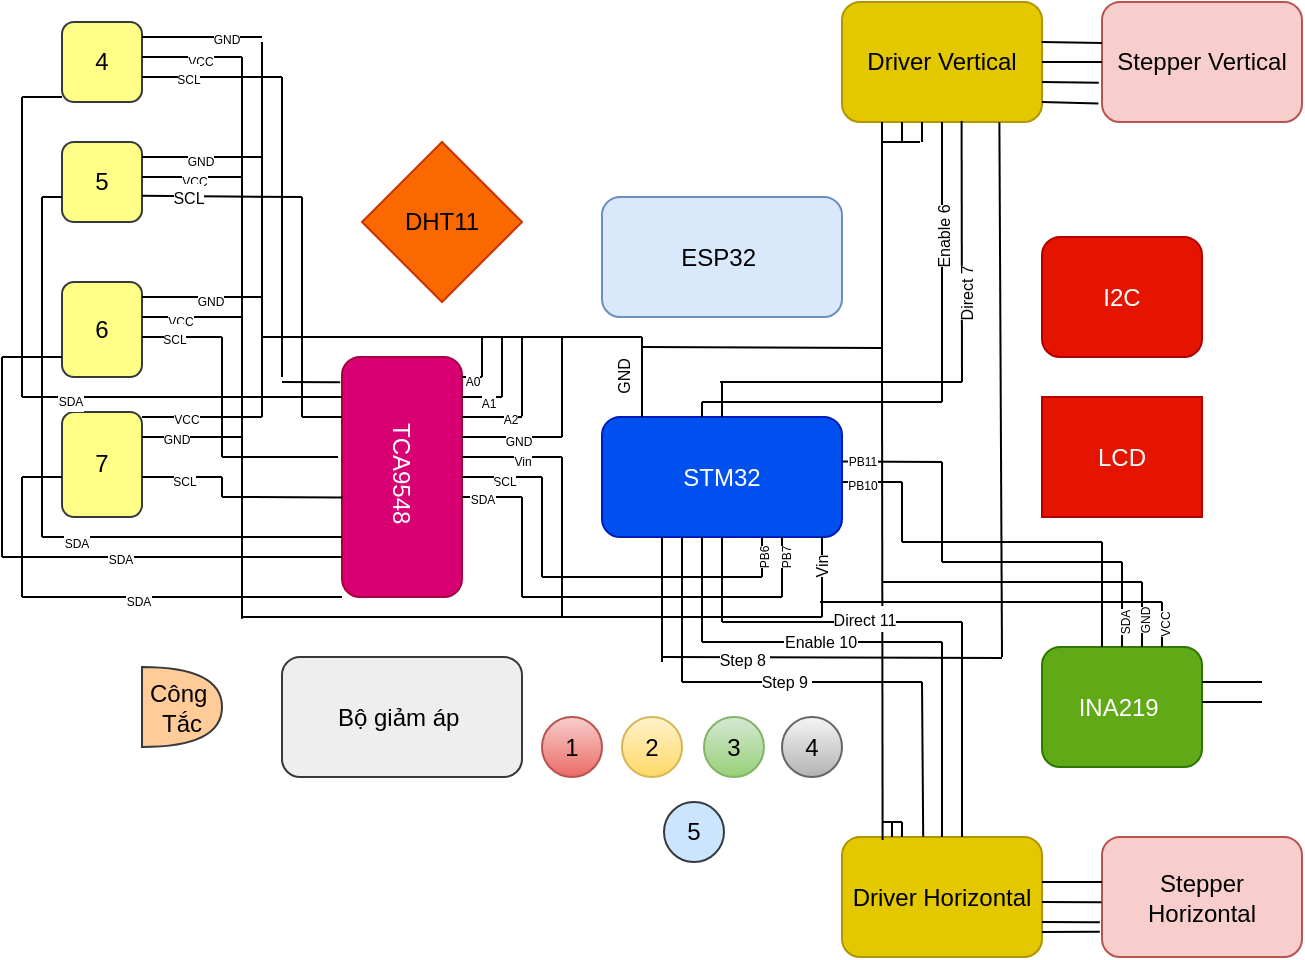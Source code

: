 <mxfile version="24.9.1">
  <diagram name="Trang-1" id="KC7T7FgSkanMNsnPI23E">
    <mxGraphModel dx="521" dy="530" grid="1" gridSize="10" guides="1" tooltips="1" connect="1" arrows="1" fold="1" page="1" pageScale="1" pageWidth="827" pageHeight="1169" math="0" shadow="0">
      <root>
        <mxCell id="0" />
        <mxCell id="1" parent="0" />
        <mxCell id="KmPUtpvsF7lOhPJHQ8SJ-1" value="STM32" style="rounded=1;whiteSpace=wrap;html=1;fillColor=#0050ef;fontColor=#ffffff;strokeColor=#001DBC;" parent="1" vertex="1">
          <mxGeometry x="389" y="377.5" width="120" height="60" as="geometry" />
        </mxCell>
        <mxCell id="KmPUtpvsF7lOhPJHQ8SJ-2" value="TCA9548&amp;nbsp;" style="rounded=1;whiteSpace=wrap;html=1;rotation=90;fillColor=#d80073;fontColor=#ffffff;strokeColor=#A50040;" parent="1" vertex="1">
          <mxGeometry x="229" y="377.5" width="120" height="60" as="geometry" />
        </mxCell>
        <mxCell id="KmPUtpvsF7lOhPJHQ8SJ-3" value="ESP32&amp;nbsp;" style="rounded=1;whiteSpace=wrap;html=1;fillColor=#dae8fc;strokeColor=#6c8ebf;" parent="1" vertex="1">
          <mxGeometry x="389" y="267.5" width="120" height="60" as="geometry" />
        </mxCell>
        <mxCell id="KmPUtpvsF7lOhPJHQ8SJ-4" value="LCD" style="rounded=0;whiteSpace=wrap;html=1;fillColor=#e51400;fontColor=#ffffff;strokeColor=#B20000;" parent="1" vertex="1">
          <mxGeometry x="609" y="367.5" width="80" height="60" as="geometry" />
        </mxCell>
        <mxCell id="KmPUtpvsF7lOhPJHQ8SJ-5" value="I2C" style="rounded=1;whiteSpace=wrap;html=1;fillColor=#e51400;fontColor=#ffffff;strokeColor=#B20000;" parent="1" vertex="1">
          <mxGeometry x="609" y="287.5" width="80" height="60" as="geometry" />
        </mxCell>
        <mxCell id="KmPUtpvsF7lOhPJHQ8SJ-6" value="INA219&amp;nbsp;" style="rounded=1;whiteSpace=wrap;html=1;fillColor=#60a917;strokeColor=#2D7600;fontColor=#ffffff;" parent="1" vertex="1">
          <mxGeometry x="609" y="492.5" width="80" height="60" as="geometry" />
        </mxCell>
        <mxCell id="KmPUtpvsF7lOhPJHQ8SJ-7" value="Bộ giảm áp&amp;nbsp;" style="rounded=1;whiteSpace=wrap;html=1;fillColor=#eeeeee;strokeColor=#36393d;" parent="1" vertex="1">
          <mxGeometry x="229" y="497.5" width="120" height="60" as="geometry" />
        </mxCell>
        <mxCell id="KmPUtpvsF7lOhPJHQ8SJ-8" value="1" style="ellipse;whiteSpace=wrap;html=1;aspect=fixed;fillColor=#f8cecc;gradientColor=#ea6b66;strokeColor=#b85450;" parent="1" vertex="1">
          <mxGeometry x="359" y="527.5" width="30" height="30" as="geometry" />
        </mxCell>
        <mxCell id="KmPUtpvsF7lOhPJHQ8SJ-9" value="2" style="ellipse;whiteSpace=wrap;html=1;aspect=fixed;fillColor=#fff2cc;gradientColor=#ffd966;strokeColor=#d6b656;" parent="1" vertex="1">
          <mxGeometry x="399" y="527.5" width="30" height="30" as="geometry" />
        </mxCell>
        <mxCell id="KmPUtpvsF7lOhPJHQ8SJ-10" value="3" style="ellipse;whiteSpace=wrap;html=1;aspect=fixed;fillColor=#d5e8d4;gradientColor=#97d077;strokeColor=#82b366;" parent="1" vertex="1">
          <mxGeometry x="440" y="527.5" width="30" height="30" as="geometry" />
        </mxCell>
        <mxCell id="KmPUtpvsF7lOhPJHQ8SJ-11" value="DHT11" style="rhombus;whiteSpace=wrap;html=1;fillColor=#fa6800;fontColor=#000000;strokeColor=#C73500;" parent="1" vertex="1">
          <mxGeometry x="269" y="240" width="80" height="80" as="geometry" />
        </mxCell>
        <mxCell id="KmPUtpvsF7lOhPJHQ8SJ-12" value="Công&amp;nbsp;&lt;br&gt;Tắc" style="shape=or;whiteSpace=wrap;html=1;fillColor=#ffcc99;strokeColor=#36393d;" parent="1" vertex="1">
          <mxGeometry x="159" y="502.5" width="40" height="40" as="geometry" />
        </mxCell>
        <mxCell id="OIasl1TtaTXmm97KuADp-10" value="6" style="rounded=1;whiteSpace=wrap;html=1;fillColor=#ffff88;strokeColor=#36393d;" parent="1" vertex="1">
          <mxGeometry x="119" y="310" width="40" height="47.5" as="geometry" />
        </mxCell>
        <mxCell id="OIasl1TtaTXmm97KuADp-11" value="7" style="rounded=1;whiteSpace=wrap;html=1;fillColor=#ffff88;strokeColor=#36393d;" parent="1" vertex="1">
          <mxGeometry x="119" y="375" width="40" height="52.5" as="geometry" />
        </mxCell>
        <mxCell id="OIasl1TtaTXmm97KuADp-12" value="4" style="rounded=1;whiteSpace=wrap;html=1;fillColor=#ffff88;strokeColor=#36393d;" parent="1" vertex="1">
          <mxGeometry x="119" y="180" width="40" height="40" as="geometry" />
        </mxCell>
        <mxCell id="OIasl1TtaTXmm97KuADp-13" value="5" style="rounded=1;whiteSpace=wrap;html=1;fillColor=#ffff88;strokeColor=#36393d;" parent="1" vertex="1">
          <mxGeometry x="119" y="240" width="40" height="40" as="geometry" />
        </mxCell>
        <mxCell id="OIasl1TtaTXmm97KuADp-15" value="" style="endArrow=none;html=1;rounded=0;" parent="1" edge="1">
          <mxGeometry width="50" height="50" relative="1" as="geometry">
            <mxPoint x="159" y="187.5" as="sourcePoint" />
            <mxPoint x="219" y="187.5" as="targetPoint" />
          </mxGeometry>
        </mxCell>
        <mxCell id="OIasl1TtaTXmm97KuADp-53" value="&lt;span style=&quot;font-size: 6px;&quot;&gt;GND&lt;/span&gt;" style="edgeLabel;html=1;align=center;verticalAlign=middle;resizable=0;points=[];" parent="OIasl1TtaTXmm97KuADp-15" vertex="1" connectable="0">
          <mxGeometry x="0.4" y="1" relative="1" as="geometry">
            <mxPoint as="offset" />
          </mxGeometry>
        </mxCell>
        <mxCell id="OIasl1TtaTXmm97KuADp-16" value="" style="endArrow=none;html=1;rounded=0;" parent="1" edge="1">
          <mxGeometry width="50" height="50" relative="1" as="geometry">
            <mxPoint x="159" y="247.5" as="sourcePoint" />
            <mxPoint x="219" y="247.5" as="targetPoint" />
          </mxGeometry>
        </mxCell>
        <mxCell id="OIasl1TtaTXmm97KuADp-55" value="&lt;span style=&quot;font-size: 6px;&quot;&gt;GND&lt;/span&gt;" style="edgeLabel;html=1;align=center;verticalAlign=middle;resizable=0;points=[];" parent="OIasl1TtaTXmm97KuADp-16" vertex="1" connectable="0">
          <mxGeometry x="-0.044" relative="1" as="geometry">
            <mxPoint as="offset" />
          </mxGeometry>
        </mxCell>
        <mxCell id="OIasl1TtaTXmm97KuADp-18" value="" style="endArrow=none;html=1;rounded=0;" parent="1" edge="1">
          <mxGeometry width="50" height="50" relative="1" as="geometry">
            <mxPoint x="159" y="377.5" as="sourcePoint" />
            <mxPoint x="219" y="377.5" as="targetPoint" />
          </mxGeometry>
        </mxCell>
        <mxCell id="OIasl1TtaTXmm97KuADp-58" value="&lt;font style=&quot;font-size: 6px;&quot;&gt;VCC&lt;/font&gt;" style="edgeLabel;html=1;align=center;verticalAlign=middle;resizable=0;points=[];" parent="OIasl1TtaTXmm97KuADp-18" vertex="1" connectable="0">
          <mxGeometry x="-0.267" y="1" relative="1" as="geometry">
            <mxPoint as="offset" />
          </mxGeometry>
        </mxCell>
        <mxCell id="OIasl1TtaTXmm97KuADp-19" value="" style="endArrow=none;html=1;rounded=0;" parent="1" edge="1">
          <mxGeometry width="50" height="50" relative="1" as="geometry">
            <mxPoint x="159" y="197.5" as="sourcePoint" />
            <mxPoint x="209" y="197.5" as="targetPoint" />
          </mxGeometry>
        </mxCell>
        <mxCell id="OIasl1TtaTXmm97KuADp-52" value="&lt;font style=&quot;font-size: 6px;&quot;&gt;VCC&lt;/font&gt;" style="edgeLabel;html=1;align=center;verticalAlign=middle;resizable=0;points=[];" parent="OIasl1TtaTXmm97KuADp-19" vertex="1" connectable="0">
          <mxGeometry x="0.147" relative="1" as="geometry">
            <mxPoint as="offset" />
          </mxGeometry>
        </mxCell>
        <mxCell id="OIasl1TtaTXmm97KuADp-20" value="" style="endArrow=none;html=1;rounded=0;" parent="1" edge="1">
          <mxGeometry width="50" height="50" relative="1" as="geometry">
            <mxPoint x="159" y="257.5" as="sourcePoint" />
            <mxPoint x="209" y="257.5" as="targetPoint" />
          </mxGeometry>
        </mxCell>
        <mxCell id="OIasl1TtaTXmm97KuADp-54" value="&lt;font style=&quot;font-size: 6px;&quot;&gt;VCC&lt;/font&gt;" style="edgeLabel;html=1;align=center;verticalAlign=middle;resizable=0;points=[];" parent="OIasl1TtaTXmm97KuADp-20" vertex="1" connectable="0">
          <mxGeometry x="0.047" relative="1" as="geometry">
            <mxPoint as="offset" />
          </mxGeometry>
        </mxCell>
        <mxCell id="OIasl1TtaTXmm97KuADp-22" value="" style="endArrow=none;html=1;rounded=0;" parent="1" edge="1">
          <mxGeometry width="50" height="50" relative="1" as="geometry">
            <mxPoint x="159" y="387.5" as="sourcePoint" />
            <mxPoint x="209" y="387.5" as="targetPoint" />
          </mxGeometry>
        </mxCell>
        <mxCell id="OIasl1TtaTXmm97KuADp-59" value="&lt;font style=&quot;font-size: 6px;&quot;&gt;GND&lt;/font&gt;" style="edgeLabel;html=1;align=center;verticalAlign=middle;resizable=0;points=[];" parent="OIasl1TtaTXmm97KuADp-22" vertex="1" connectable="0">
          <mxGeometry x="-0.331" y="1" relative="1" as="geometry">
            <mxPoint as="offset" />
          </mxGeometry>
        </mxCell>
        <mxCell id="OIasl1TtaTXmm97KuADp-23" value="" style="endArrow=none;html=1;rounded=0;" parent="1" edge="1">
          <mxGeometry width="50" height="50" relative="1" as="geometry">
            <mxPoint x="159" y="317.5" as="sourcePoint" />
            <mxPoint x="219" y="317.5" as="targetPoint" />
          </mxGeometry>
        </mxCell>
        <mxCell id="OIasl1TtaTXmm97KuADp-56" value="&lt;font style=&quot;font-size: 6px;&quot;&gt;GND&lt;/font&gt;" style="edgeLabel;html=1;align=center;verticalAlign=middle;resizable=0;points=[];" parent="OIasl1TtaTXmm97KuADp-23" vertex="1" connectable="0">
          <mxGeometry x="0.122" relative="1" as="geometry">
            <mxPoint as="offset" />
          </mxGeometry>
        </mxCell>
        <mxCell id="OIasl1TtaTXmm97KuADp-24" value="" style="endArrow=none;html=1;rounded=0;" parent="1" edge="1">
          <mxGeometry width="50" height="50" relative="1" as="geometry">
            <mxPoint x="159" y="327.5" as="sourcePoint" />
            <mxPoint x="209" y="327.5" as="targetPoint" />
          </mxGeometry>
        </mxCell>
        <mxCell id="OIasl1TtaTXmm97KuADp-57" value="&lt;font style=&quot;font-size: 6px;&quot;&gt;VCC&lt;/font&gt;" style="edgeLabel;html=1;align=center;verticalAlign=middle;resizable=0;points=[];" parent="OIasl1TtaTXmm97KuADp-24" vertex="1" connectable="0">
          <mxGeometry x="-0.264" relative="1" as="geometry">
            <mxPoint as="offset" />
          </mxGeometry>
        </mxCell>
        <mxCell id="OIasl1TtaTXmm97KuADp-25" value="" style="endArrow=none;html=1;rounded=0;" parent="1" edge="1">
          <mxGeometry width="50" height="50" relative="1" as="geometry">
            <mxPoint x="409" y="377.5" as="sourcePoint" />
            <mxPoint x="409" y="337.5" as="targetPoint" />
          </mxGeometry>
        </mxCell>
        <mxCell id="OIasl1TtaTXmm97KuADp-29" value="&lt;font style=&quot;font-size: 8px;&quot;&gt;GND&lt;/font&gt;" style="edgeLabel;html=1;align=center;verticalAlign=middle;resizable=0;points=[];rotation=-90;" parent="OIasl1TtaTXmm97KuADp-25" vertex="1" connectable="0">
          <mxGeometry x="0.301" y="2" relative="1" as="geometry">
            <mxPoint x="-8" y="6" as="offset" />
          </mxGeometry>
        </mxCell>
        <mxCell id="OIasl1TtaTXmm97KuADp-26" value="" style="endArrow=none;html=1;rounded=0;" parent="1" edge="1">
          <mxGeometry width="50" height="50" relative="1" as="geometry">
            <mxPoint x="219" y="337.5" as="sourcePoint" />
            <mxPoint x="219" y="190" as="targetPoint" />
          </mxGeometry>
        </mxCell>
        <mxCell id="OIasl1TtaTXmm97KuADp-27" value="" style="endArrow=none;html=1;rounded=0;" parent="1" edge="1">
          <mxGeometry width="50" height="50" relative="1" as="geometry">
            <mxPoint x="219" y="337.5" as="sourcePoint" />
            <mxPoint x="409" y="337.5" as="targetPoint" />
          </mxGeometry>
        </mxCell>
        <mxCell id="OIasl1TtaTXmm97KuADp-28" value="" style="endArrow=none;html=1;rounded=0;" parent="1" edge="1">
          <mxGeometry width="50" height="50" relative="1" as="geometry">
            <mxPoint x="219" y="377.5" as="sourcePoint" />
            <mxPoint x="219" y="337.5" as="targetPoint" />
          </mxGeometry>
        </mxCell>
        <mxCell id="OIasl1TtaTXmm97KuADp-30" value="" style="endArrow=none;html=1;rounded=0;" parent="1" edge="1">
          <mxGeometry width="50" height="50" relative="1" as="geometry">
            <mxPoint x="499" y="477.5" as="sourcePoint" />
            <mxPoint x="499" y="437.5" as="targetPoint" />
          </mxGeometry>
        </mxCell>
        <mxCell id="OIasl1TtaTXmm97KuADp-33" value="&lt;font style=&quot;font-size: 8px;&quot;&gt;Vin&lt;/font&gt;" style="edgeLabel;html=1;align=center;verticalAlign=middle;resizable=0;points=[];rotation=-90;" parent="OIasl1TtaTXmm97KuADp-30" vertex="1" connectable="0">
          <mxGeometry x="0.239" y="-1" relative="1" as="geometry">
            <mxPoint x="-2" as="offset" />
          </mxGeometry>
        </mxCell>
        <mxCell id="OIasl1TtaTXmm97KuADp-31" value="" style="endArrow=none;html=1;rounded=0;" parent="1" edge="1">
          <mxGeometry width="50" height="50" relative="1" as="geometry">
            <mxPoint x="209" y="477.5" as="sourcePoint" />
            <mxPoint x="499" y="477.5" as="targetPoint" />
          </mxGeometry>
        </mxCell>
        <mxCell id="OIasl1TtaTXmm97KuADp-32" value="" style="endArrow=none;html=1;rounded=0;" parent="1" edge="1">
          <mxGeometry width="50" height="50" relative="1" as="geometry">
            <mxPoint x="209" y="478.414" as="sourcePoint" />
            <mxPoint x="209" y="197.5" as="targetPoint" />
          </mxGeometry>
        </mxCell>
        <mxCell id="OIasl1TtaTXmm97KuADp-34" value="" style="endArrow=none;html=1;rounded=0;" parent="1" edge="1">
          <mxGeometry width="50" height="50" relative="1" as="geometry">
            <mxPoint x="159" y="207.5" as="sourcePoint" />
            <mxPoint x="229" y="207.5" as="targetPoint" />
          </mxGeometry>
        </mxCell>
        <mxCell id="OIasl1TtaTXmm97KuADp-51" value="&lt;span style=&quot;font-size: 6px;&quot;&gt;SCL&lt;/span&gt;" style="edgeLabel;html=1;align=center;verticalAlign=middle;resizable=0;points=[];" parent="OIasl1TtaTXmm97KuADp-34" vertex="1" connectable="0">
          <mxGeometry x="-0.363" y="1" relative="1" as="geometry">
            <mxPoint as="offset" />
          </mxGeometry>
        </mxCell>
        <mxCell id="OIasl1TtaTXmm97KuADp-35" value="" style="endArrow=none;html=1;rounded=0;" parent="1" edge="1">
          <mxGeometry width="50" height="50" relative="1" as="geometry">
            <mxPoint x="159" y="266.93" as="sourcePoint" />
            <mxPoint x="239" y="267.5" as="targetPoint" />
          </mxGeometry>
        </mxCell>
        <mxCell id="OIasl1TtaTXmm97KuADp-50" value="&lt;span style=&quot;font-size: 8px;&quot;&gt;SCL&lt;/span&gt;" style="edgeLabel;html=1;align=center;verticalAlign=middle;resizable=0;points=[];" parent="OIasl1TtaTXmm97KuADp-35" vertex="1" connectable="0">
          <mxGeometry x="-0.436" relative="1" as="geometry">
            <mxPoint as="offset" />
          </mxGeometry>
        </mxCell>
        <mxCell id="OIasl1TtaTXmm97KuADp-36" value="" style="endArrow=none;html=1;rounded=0;" parent="1" edge="1">
          <mxGeometry width="50" height="50" relative="1" as="geometry">
            <mxPoint x="159" y="337.5" as="sourcePoint" />
            <mxPoint x="199" y="337.5" as="targetPoint" />
          </mxGeometry>
        </mxCell>
        <mxCell id="OIasl1TtaTXmm97KuADp-49" value="&lt;font style=&quot;font-size: 6px;&quot;&gt;SCL&lt;/font&gt;" style="edgeLabel;html=1;align=center;verticalAlign=middle;resizable=0;points=[];" parent="OIasl1TtaTXmm97KuADp-36" vertex="1" connectable="0">
          <mxGeometry x="-0.192" y="1" relative="1" as="geometry">
            <mxPoint as="offset" />
          </mxGeometry>
        </mxCell>
        <mxCell id="OIasl1TtaTXmm97KuADp-37" value="" style="endArrow=none;html=1;rounded=0;" parent="1" edge="1">
          <mxGeometry width="50" height="50" relative="1" as="geometry">
            <mxPoint x="159" y="407.5" as="sourcePoint" />
            <mxPoint x="199" y="407.5" as="targetPoint" />
          </mxGeometry>
        </mxCell>
        <mxCell id="OIasl1TtaTXmm97KuADp-47" value="&lt;font style=&quot;font-size: 6px;&quot;&gt;SCL&lt;/font&gt;" style="edgeLabel;html=1;align=center;verticalAlign=middle;resizable=0;points=[];" parent="OIasl1TtaTXmm97KuADp-37" vertex="1" connectable="0">
          <mxGeometry x="-0.533" y="-1" relative="1" as="geometry">
            <mxPoint x="11" y="-1" as="offset" />
          </mxGeometry>
        </mxCell>
        <mxCell id="OIasl1TtaTXmm97KuADp-38" value="" style="endArrow=none;html=1;rounded=0;" parent="1" edge="1">
          <mxGeometry width="50" height="50" relative="1" as="geometry">
            <mxPoint x="229" y="357.5" as="sourcePoint" />
            <mxPoint x="229" y="207.5" as="targetPoint" />
          </mxGeometry>
        </mxCell>
        <mxCell id="OIasl1TtaTXmm97KuADp-39" value="" style="endArrow=none;html=1;rounded=0;entryX=0.105;entryY=1.015;entryDx=0;entryDy=0;entryPerimeter=0;" parent="1" target="KmPUtpvsF7lOhPJHQ8SJ-2" edge="1">
          <mxGeometry width="50" height="50" relative="1" as="geometry">
            <mxPoint x="229" y="360" as="sourcePoint" />
            <mxPoint x="256" y="360.5" as="targetPoint" />
          </mxGeometry>
        </mxCell>
        <mxCell id="OIasl1TtaTXmm97KuADp-40" value="" style="endArrow=none;html=1;rounded=0;" parent="1" edge="1">
          <mxGeometry width="50" height="50" relative="1" as="geometry">
            <mxPoint x="239" y="377.5" as="sourcePoint" />
            <mxPoint x="239" y="267.5" as="targetPoint" />
          </mxGeometry>
        </mxCell>
        <mxCell id="OIasl1TtaTXmm97KuADp-42" value="" style="endArrow=none;html=1;rounded=0;entryX=0.25;entryY=1;entryDx=0;entryDy=0;" parent="1" target="KmPUtpvsF7lOhPJHQ8SJ-2" edge="1">
          <mxGeometry width="50" height="50" relative="1" as="geometry">
            <mxPoint x="239" y="377.5" as="sourcePoint" />
            <mxPoint x="289" y="327.5" as="targetPoint" />
          </mxGeometry>
        </mxCell>
        <mxCell id="OIasl1TtaTXmm97KuADp-43" value="" style="endArrow=none;html=1;rounded=0;" parent="1" edge="1">
          <mxGeometry width="50" height="50" relative="1" as="geometry">
            <mxPoint x="199" y="397.5" as="sourcePoint" />
            <mxPoint x="199" y="337.5" as="targetPoint" />
          </mxGeometry>
        </mxCell>
        <mxCell id="OIasl1TtaTXmm97KuADp-44" value="" style="endArrow=none;html=1;rounded=0;entryX=0.417;entryY=1.033;entryDx=0;entryDy=0;entryPerimeter=0;" parent="1" target="KmPUtpvsF7lOhPJHQ8SJ-2" edge="1">
          <mxGeometry width="50" height="50" relative="1" as="geometry">
            <mxPoint x="199" y="397.5" as="sourcePoint" />
            <mxPoint x="249" y="347.5" as="targetPoint" />
          </mxGeometry>
        </mxCell>
        <mxCell id="OIasl1TtaTXmm97KuADp-45" value="" style="endArrow=none;html=1;rounded=0;" parent="1" edge="1">
          <mxGeometry width="50" height="50" relative="1" as="geometry">
            <mxPoint x="199" y="417.5" as="sourcePoint" />
            <mxPoint x="199" y="407.5" as="targetPoint" />
          </mxGeometry>
        </mxCell>
        <mxCell id="OIasl1TtaTXmm97KuADp-46" value="" style="endArrow=none;html=1;rounded=0;entryX=0.585;entryY=0.996;entryDx=0;entryDy=0;entryPerimeter=0;" parent="1" target="KmPUtpvsF7lOhPJHQ8SJ-2" edge="1">
          <mxGeometry width="50" height="50" relative="1" as="geometry">
            <mxPoint x="199" y="417.5" as="sourcePoint" />
            <mxPoint x="249" y="367.5" as="targetPoint" />
          </mxGeometry>
        </mxCell>
        <mxCell id="OIasl1TtaTXmm97KuADp-61" value="" style="endArrow=none;html=1;rounded=0;" parent="1" edge="1">
          <mxGeometry width="50" height="50" relative="1" as="geometry">
            <mxPoint x="99" y="217.5" as="sourcePoint" />
            <mxPoint x="119" y="217.5" as="targetPoint" />
          </mxGeometry>
        </mxCell>
        <mxCell id="OIasl1TtaTXmm97KuADp-62" value="" style="endArrow=none;html=1;rounded=0;" parent="1" edge="1">
          <mxGeometry width="50" height="50" relative="1" as="geometry">
            <mxPoint x="99" y="367.5" as="sourcePoint" />
            <mxPoint x="99" y="217.5" as="targetPoint" />
          </mxGeometry>
        </mxCell>
        <mxCell id="OIasl1TtaTXmm97KuADp-63" value="" style="endArrow=none;html=1;rounded=0;entryX=0.167;entryY=1;entryDx=0;entryDy=0;entryPerimeter=0;" parent="1" target="KmPUtpvsF7lOhPJHQ8SJ-2" edge="1">
          <mxGeometry width="50" height="50" relative="1" as="geometry">
            <mxPoint x="99" y="367.5" as="sourcePoint" />
            <mxPoint x="149" y="317.5" as="targetPoint" />
          </mxGeometry>
        </mxCell>
        <mxCell id="OIasl1TtaTXmm97KuADp-64" value="&lt;font style=&quot;font-size: 6px;&quot;&gt;SDA&lt;/font&gt;" style="edgeLabel;html=1;align=center;verticalAlign=middle;resizable=0;points=[];" parent="OIasl1TtaTXmm97KuADp-63" vertex="1" connectable="0">
          <mxGeometry x="-0.707" relative="1" as="geometry">
            <mxPoint as="offset" />
          </mxGeometry>
        </mxCell>
        <mxCell id="OIasl1TtaTXmm97KuADp-65" value="" style="endArrow=none;html=1;rounded=0;" parent="1" edge="1">
          <mxGeometry width="50" height="50" relative="1" as="geometry">
            <mxPoint x="109" y="267.5" as="sourcePoint" />
            <mxPoint x="119" y="267.5" as="targetPoint" />
          </mxGeometry>
        </mxCell>
        <mxCell id="OIasl1TtaTXmm97KuADp-66" value="" style="endArrow=none;html=1;rounded=0;" parent="1" edge="1">
          <mxGeometry width="50" height="50" relative="1" as="geometry">
            <mxPoint x="109" y="437.5" as="sourcePoint" />
            <mxPoint x="109" y="267.5" as="targetPoint" />
          </mxGeometry>
        </mxCell>
        <mxCell id="OIasl1TtaTXmm97KuADp-67" value="" style="endArrow=none;html=1;rounded=0;entryX=0.75;entryY=1;entryDx=0;entryDy=0;" parent="1" target="KmPUtpvsF7lOhPJHQ8SJ-2" edge="1">
          <mxGeometry width="50" height="50" relative="1" as="geometry">
            <mxPoint x="109" y="437.5" as="sourcePoint" />
            <mxPoint x="159" y="387.5" as="targetPoint" />
          </mxGeometry>
        </mxCell>
        <mxCell id="OIasl1TtaTXmm97KuADp-68" value="&lt;font style=&quot;font-size: 6px;&quot;&gt;SDA&lt;/font&gt;" style="edgeLabel;html=1;align=center;verticalAlign=middle;resizable=0;points=[];" parent="OIasl1TtaTXmm97KuADp-67" vertex="1" connectable="0">
          <mxGeometry x="-0.775" y="-1" relative="1" as="geometry">
            <mxPoint as="offset" />
          </mxGeometry>
        </mxCell>
        <mxCell id="OIasl1TtaTXmm97KuADp-69" value="" style="endArrow=none;html=1;rounded=0;" parent="1" edge="1">
          <mxGeometry width="50" height="50" relative="1" as="geometry">
            <mxPoint x="89" y="347.5" as="sourcePoint" />
            <mxPoint x="119" y="347.5" as="targetPoint" />
          </mxGeometry>
        </mxCell>
        <mxCell id="OIasl1TtaTXmm97KuADp-70" value="" style="endArrow=none;html=1;rounded=0;" parent="1" edge="1">
          <mxGeometry width="50" height="50" relative="1" as="geometry">
            <mxPoint x="89" y="447.5" as="sourcePoint" />
            <mxPoint x="89" y="347.5" as="targetPoint" />
          </mxGeometry>
        </mxCell>
        <mxCell id="OIasl1TtaTXmm97KuADp-71" value="" style="endArrow=none;html=1;rounded=0;entryX=0.833;entryY=1;entryDx=0;entryDy=0;entryPerimeter=0;" parent="1" target="KmPUtpvsF7lOhPJHQ8SJ-2" edge="1">
          <mxGeometry width="50" height="50" relative="1" as="geometry">
            <mxPoint x="89" y="447.5" as="sourcePoint" />
            <mxPoint x="139" y="397.5" as="targetPoint" />
          </mxGeometry>
        </mxCell>
        <mxCell id="OIasl1TtaTXmm97KuADp-72" value="&lt;font style=&quot;font-size: 6px;&quot;&gt;SDA&lt;/font&gt;" style="edgeLabel;html=1;align=center;verticalAlign=middle;resizable=0;points=[];" parent="OIasl1TtaTXmm97KuADp-71" vertex="1" connectable="0">
          <mxGeometry x="-0.308" y="1" relative="1" as="geometry">
            <mxPoint as="offset" />
          </mxGeometry>
        </mxCell>
        <mxCell id="OIasl1TtaTXmm97KuADp-73" value="" style="endArrow=none;html=1;rounded=0;" parent="1" edge="1">
          <mxGeometry width="50" height="50" relative="1" as="geometry">
            <mxPoint x="99" y="407.5" as="sourcePoint" />
            <mxPoint x="119" y="407.5" as="targetPoint" />
          </mxGeometry>
        </mxCell>
        <mxCell id="OIasl1TtaTXmm97KuADp-74" value="" style="endArrow=none;html=1;rounded=0;" parent="1" edge="1">
          <mxGeometry width="50" height="50" relative="1" as="geometry">
            <mxPoint x="99" y="467.5" as="sourcePoint" />
            <mxPoint x="99" y="407.5" as="targetPoint" />
          </mxGeometry>
        </mxCell>
        <mxCell id="OIasl1TtaTXmm97KuADp-75" value="" style="endArrow=none;html=1;rounded=0;entryX=1;entryY=1;entryDx=0;entryDy=0;" parent="1" target="KmPUtpvsF7lOhPJHQ8SJ-2" edge="1">
          <mxGeometry width="50" height="50" relative="1" as="geometry">
            <mxPoint x="99" y="467.5" as="sourcePoint" />
            <mxPoint x="149" y="417.5" as="targetPoint" />
          </mxGeometry>
        </mxCell>
        <mxCell id="OIasl1TtaTXmm97KuADp-76" value="&lt;font style=&quot;font-size: 6px;&quot;&gt;SDA&lt;/font&gt;" style="edgeLabel;html=1;align=center;verticalAlign=middle;resizable=0;points=[];" parent="OIasl1TtaTXmm97KuADp-75" vertex="1" connectable="0">
          <mxGeometry x="-0.281" relative="1" as="geometry">
            <mxPoint as="offset" />
          </mxGeometry>
        </mxCell>
        <mxCell id="OIasl1TtaTXmm97KuADp-77" value="" style="endArrow=none;html=1;rounded=0;" parent="1" edge="1">
          <mxGeometry width="50" height="50" relative="1" as="geometry">
            <mxPoint x="319" y="357.5" as="sourcePoint" />
            <mxPoint x="329" y="357.5" as="targetPoint" />
          </mxGeometry>
        </mxCell>
        <mxCell id="OIasl1TtaTXmm97KuADp-84" value="&lt;font style=&quot;font-size: 6px;&quot;&gt;A0&lt;/font&gt;" style="edgeLabel;html=1;align=center;verticalAlign=middle;resizable=0;points=[];" parent="OIasl1TtaTXmm97KuADp-77" vertex="1" connectable="0">
          <mxGeometry x="0.04" relative="1" as="geometry">
            <mxPoint as="offset" />
          </mxGeometry>
        </mxCell>
        <mxCell id="OIasl1TtaTXmm97KuADp-78" value="" style="endArrow=none;html=1;rounded=0;" parent="1" edge="1">
          <mxGeometry width="50" height="50" relative="1" as="geometry">
            <mxPoint x="319" y="367.5" as="sourcePoint" />
            <mxPoint x="339" y="367.5" as="targetPoint" />
          </mxGeometry>
        </mxCell>
        <mxCell id="OIasl1TtaTXmm97KuADp-85" value="&lt;font style=&quot;font-size: 6px;&quot;&gt;A1&lt;/font&gt;" style="edgeLabel;html=1;align=center;verticalAlign=middle;resizable=0;points=[];" parent="OIasl1TtaTXmm97KuADp-78" vertex="1" connectable="0">
          <mxGeometry x="0.287" y="-1" relative="1" as="geometry">
            <mxPoint as="offset" />
          </mxGeometry>
        </mxCell>
        <mxCell id="OIasl1TtaTXmm97KuADp-79" value="" style="endArrow=none;html=1;rounded=0;" parent="1" edge="1">
          <mxGeometry width="50" height="50" relative="1" as="geometry">
            <mxPoint x="319" y="377.5" as="sourcePoint" />
            <mxPoint x="349" y="377.5" as="targetPoint" />
          </mxGeometry>
        </mxCell>
        <mxCell id="OIasl1TtaTXmm97KuADp-86" value="&lt;font style=&quot;font-size: 6px;&quot;&gt;A2&lt;/font&gt;" style="edgeLabel;html=1;align=center;verticalAlign=middle;resizable=0;points=[];" parent="OIasl1TtaTXmm97KuADp-79" vertex="1" connectable="0">
          <mxGeometry x="0.591" y="1" relative="1" as="geometry">
            <mxPoint as="offset" />
          </mxGeometry>
        </mxCell>
        <mxCell id="OIasl1TtaTXmm97KuADp-81" value="" style="endArrow=none;html=1;rounded=0;" parent="1" edge="1">
          <mxGeometry width="50" height="50" relative="1" as="geometry">
            <mxPoint x="329" y="357.5" as="sourcePoint" />
            <mxPoint x="329" y="337.5" as="targetPoint" />
          </mxGeometry>
        </mxCell>
        <mxCell id="OIasl1TtaTXmm97KuADp-82" value="" style="endArrow=none;html=1;rounded=0;" parent="1" edge="1">
          <mxGeometry width="50" height="50" relative="1" as="geometry">
            <mxPoint x="339" y="367.5" as="sourcePoint" />
            <mxPoint x="339" y="337.5" as="targetPoint" />
          </mxGeometry>
        </mxCell>
        <mxCell id="OIasl1TtaTXmm97KuADp-83" value="" style="endArrow=none;html=1;rounded=0;" parent="1" edge="1">
          <mxGeometry width="50" height="50" relative="1" as="geometry">
            <mxPoint x="349" y="377.17" as="sourcePoint" />
            <mxPoint x="349" y="337.5" as="targetPoint" />
          </mxGeometry>
        </mxCell>
        <mxCell id="OIasl1TtaTXmm97KuADp-87" value="" style="endArrow=none;html=1;rounded=0;" parent="1" edge="1">
          <mxGeometry width="50" height="50" relative="1" as="geometry">
            <mxPoint x="319" y="387.5" as="sourcePoint" />
            <mxPoint x="369" y="387.5" as="targetPoint" />
          </mxGeometry>
        </mxCell>
        <mxCell id="OIasl1TtaTXmm97KuADp-89" value="&lt;font style=&quot;font-size: 6px;&quot;&gt;GND&lt;/font&gt;" style="edgeLabel;html=1;align=center;verticalAlign=middle;resizable=0;points=[];" parent="OIasl1TtaTXmm97KuADp-87" vertex="1" connectable="0">
          <mxGeometry x="0.097" relative="1" as="geometry">
            <mxPoint as="offset" />
          </mxGeometry>
        </mxCell>
        <mxCell id="OIasl1TtaTXmm97KuADp-88" value="" style="endArrow=none;html=1;rounded=0;" parent="1" edge="1">
          <mxGeometry width="50" height="50" relative="1" as="geometry">
            <mxPoint x="369" y="387.5" as="sourcePoint" />
            <mxPoint x="369" y="337.5" as="targetPoint" />
          </mxGeometry>
        </mxCell>
        <mxCell id="OIasl1TtaTXmm97KuADp-90" value="" style="endArrow=none;html=1;rounded=0;" parent="1" edge="1">
          <mxGeometry width="50" height="50" relative="1" as="geometry">
            <mxPoint x="319" y="397.5" as="sourcePoint" />
            <mxPoint x="369" y="397.5" as="targetPoint" />
          </mxGeometry>
        </mxCell>
        <mxCell id="OIasl1TtaTXmm97KuADp-92" value="&lt;font style=&quot;font-size: 6px;&quot;&gt;Vin&lt;/font&gt;" style="edgeLabel;html=1;align=center;verticalAlign=middle;resizable=0;points=[];" parent="OIasl1TtaTXmm97KuADp-90" vertex="1" connectable="0">
          <mxGeometry x="0.192" relative="1" as="geometry">
            <mxPoint as="offset" />
          </mxGeometry>
        </mxCell>
        <mxCell id="OIasl1TtaTXmm97KuADp-91" value="" style="endArrow=none;html=1;rounded=0;" parent="1" edge="1">
          <mxGeometry width="50" height="50" relative="1" as="geometry">
            <mxPoint x="369" y="477.5" as="sourcePoint" />
            <mxPoint x="369" y="397.5" as="targetPoint" />
          </mxGeometry>
        </mxCell>
        <mxCell id="OIasl1TtaTXmm97KuADp-93" value="" style="endArrow=none;html=1;rounded=0;" parent="1" edge="1">
          <mxGeometry width="50" height="50" relative="1" as="geometry">
            <mxPoint x="319" y="407.5" as="sourcePoint" />
            <mxPoint x="359" y="407.5" as="targetPoint" />
          </mxGeometry>
        </mxCell>
        <mxCell id="OIasl1TtaTXmm97KuADp-98" value="&lt;font style=&quot;font-size: 6px;&quot;&gt;SCL&lt;/font&gt;" style="edgeLabel;html=1;align=center;verticalAlign=middle;resizable=0;points=[];" parent="OIasl1TtaTXmm97KuADp-93" vertex="1" connectable="0">
          <mxGeometry x="0.014" relative="1" as="geometry">
            <mxPoint as="offset" />
          </mxGeometry>
        </mxCell>
        <mxCell id="OIasl1TtaTXmm97KuADp-94" value="" style="endArrow=none;html=1;rounded=0;" parent="1" edge="1">
          <mxGeometry width="50" height="50" relative="1" as="geometry">
            <mxPoint x="359" y="457.5" as="sourcePoint" />
            <mxPoint x="359" y="407.5" as="targetPoint" />
          </mxGeometry>
        </mxCell>
        <mxCell id="OIasl1TtaTXmm97KuADp-95" value="" style="endArrow=none;html=1;rounded=0;" parent="1" edge="1">
          <mxGeometry width="50" height="50" relative="1" as="geometry">
            <mxPoint x="359" y="457.5" as="sourcePoint" />
            <mxPoint x="469" y="457.5" as="targetPoint" />
          </mxGeometry>
        </mxCell>
        <mxCell id="OIasl1TtaTXmm97KuADp-96" value="" style="endArrow=none;html=1;rounded=0;" parent="1" edge="1">
          <mxGeometry width="50" height="50" relative="1" as="geometry">
            <mxPoint x="469" y="457.5" as="sourcePoint" />
            <mxPoint x="469" y="437.5" as="targetPoint" />
          </mxGeometry>
        </mxCell>
        <mxCell id="OIasl1TtaTXmm97KuADp-99" value="&lt;font style=&quot;font-size: 6px;&quot;&gt;PB6&lt;/font&gt;" style="edgeLabel;html=1;align=center;verticalAlign=middle;resizable=0;points=[];rotation=-90;" parent="OIasl1TtaTXmm97KuADp-96" vertex="1" connectable="0">
          <mxGeometry x="0.457" y="2" relative="1" as="geometry">
            <mxPoint x="1" y="5" as="offset" />
          </mxGeometry>
        </mxCell>
        <mxCell id="OIasl1TtaTXmm97KuADp-100" value="" style="endArrow=none;html=1;rounded=0;" parent="1" edge="1">
          <mxGeometry width="50" height="50" relative="1" as="geometry">
            <mxPoint x="319" y="417.5" as="sourcePoint" />
            <mxPoint x="349" y="417.5" as="targetPoint" />
          </mxGeometry>
        </mxCell>
        <mxCell id="OIasl1TtaTXmm97KuADp-105" value="&lt;span style=&quot;font-size: 6px;&quot;&gt;SDA&lt;/span&gt;" style="edgeLabel;html=1;align=center;verticalAlign=middle;resizable=0;points=[];" parent="OIasl1TtaTXmm97KuADp-100" vertex="1" connectable="0">
          <mxGeometry x="0.267" y="1" relative="1" as="geometry">
            <mxPoint x="-9" as="offset" />
          </mxGeometry>
        </mxCell>
        <mxCell id="OIasl1TtaTXmm97KuADp-101" value="" style="endArrow=none;html=1;rounded=0;" parent="1" edge="1">
          <mxGeometry width="50" height="50" relative="1" as="geometry">
            <mxPoint x="349" y="467.5" as="sourcePoint" />
            <mxPoint x="349" y="417.5" as="targetPoint" />
          </mxGeometry>
        </mxCell>
        <mxCell id="OIasl1TtaTXmm97KuADp-102" value="" style="endArrow=none;html=1;rounded=0;" parent="1" edge="1">
          <mxGeometry width="50" height="50" relative="1" as="geometry">
            <mxPoint x="349" y="467.5" as="sourcePoint" />
            <mxPoint x="479" y="467.5" as="targetPoint" />
          </mxGeometry>
        </mxCell>
        <mxCell id="OIasl1TtaTXmm97KuADp-103" value="" style="endArrow=none;html=1;rounded=0;entryX=0.75;entryY=1;entryDx=0;entryDy=0;" parent="1" target="KmPUtpvsF7lOhPJHQ8SJ-1" edge="1">
          <mxGeometry width="50" height="50" relative="1" as="geometry">
            <mxPoint x="479" y="467.5" as="sourcePoint" />
            <mxPoint x="529" y="417.5" as="targetPoint" />
          </mxGeometry>
        </mxCell>
        <mxCell id="OIasl1TtaTXmm97KuADp-104" value="&lt;span style=&quot;font-size: 6px;&quot;&gt;PB7&lt;/span&gt;" style="edgeLabel;html=1;align=center;verticalAlign=middle;resizable=0;points=[];rotation=-90;" parent="OIasl1TtaTXmm97KuADp-103" vertex="1" connectable="0">
          <mxGeometry x="0.502" relative="1" as="geometry">
            <mxPoint y="3" as="offset" />
          </mxGeometry>
        </mxCell>
        <mxCell id="OIasl1TtaTXmm97KuADp-106" value="Driver Vertical" style="rounded=1;whiteSpace=wrap;html=1;fillColor=#e3c800;fontColor=#000000;strokeColor=#B09500;" parent="1" vertex="1">
          <mxGeometry x="509" y="170" width="100" height="60" as="geometry" />
        </mxCell>
        <mxCell id="OIasl1TtaTXmm97KuADp-107" value="Driver Horizontal" style="rounded=1;whiteSpace=wrap;html=1;fillColor=#e3c800;fontColor=#000000;strokeColor=#B09500;" parent="1" vertex="1">
          <mxGeometry x="509" y="587.5" width="100" height="60" as="geometry" />
        </mxCell>
        <mxCell id="OIasl1TtaTXmm97KuADp-109" value="" style="endArrow=none;html=1;rounded=0;" parent="1" edge="1">
          <mxGeometry width="50" height="50" relative="1" as="geometry">
            <mxPoint x="529" y="350" as="sourcePoint" />
            <mxPoint x="529" y="230" as="targetPoint" />
          </mxGeometry>
        </mxCell>
        <mxCell id="OIasl1TtaTXmm97KuADp-110" value="" style="endArrow=none;html=1;rounded=0;" parent="1" edge="1">
          <mxGeometry width="50" height="50" relative="1" as="geometry">
            <mxPoint x="409" y="342.5" as="sourcePoint" />
            <mxPoint x="529" y="343" as="targetPoint" />
          </mxGeometry>
        </mxCell>
        <mxCell id="OIasl1TtaTXmm97KuADp-111" value="" style="endArrow=none;html=1;rounded=0;exitX=0.203;exitY=0.024;exitDx=0;exitDy=0;exitPerimeter=0;" parent="1" source="OIasl1TtaTXmm97KuADp-107" edge="1">
          <mxGeometry width="50" height="50" relative="1" as="geometry">
            <mxPoint x="529" y="585" as="sourcePoint" />
            <mxPoint x="529" y="350" as="targetPoint" />
          </mxGeometry>
        </mxCell>
        <mxCell id="OIasl1TtaTXmm97KuADp-112" value="" style="endArrow=none;html=1;rounded=0;" parent="1" edge="1">
          <mxGeometry width="50" height="50" relative="1" as="geometry">
            <mxPoint x="539" y="240" as="sourcePoint" />
            <mxPoint x="539" y="230" as="targetPoint" />
          </mxGeometry>
        </mxCell>
        <mxCell id="OIasl1TtaTXmm97KuADp-113" value="" style="endArrow=none;html=1;rounded=0;" parent="1" edge="1">
          <mxGeometry width="50" height="50" relative="1" as="geometry">
            <mxPoint x="549" y="240" as="sourcePoint" />
            <mxPoint x="549" y="230" as="targetPoint" />
          </mxGeometry>
        </mxCell>
        <mxCell id="OIasl1TtaTXmm97KuADp-114" value="" style="endArrow=none;html=1;rounded=0;" parent="1" edge="1">
          <mxGeometry width="50" height="50" relative="1" as="geometry">
            <mxPoint x="534" y="587.5" as="sourcePoint" />
            <mxPoint x="534" y="580" as="targetPoint" />
          </mxGeometry>
        </mxCell>
        <mxCell id="OIasl1TtaTXmm97KuADp-115" value="" style="endArrow=none;html=1;rounded=0;" parent="1" edge="1">
          <mxGeometry width="50" height="50" relative="1" as="geometry">
            <mxPoint x="539" y="587.5" as="sourcePoint" />
            <mxPoint x="539" y="580" as="targetPoint" />
          </mxGeometry>
        </mxCell>
        <mxCell id="OIasl1TtaTXmm97KuADp-116" value="" style="endArrow=none;html=1;rounded=0;" parent="1" edge="1">
          <mxGeometry width="50" height="50" relative="1" as="geometry">
            <mxPoint x="529" y="580" as="sourcePoint" />
            <mxPoint x="539" y="580" as="targetPoint" />
          </mxGeometry>
        </mxCell>
        <mxCell id="OIasl1TtaTXmm97KuADp-117" value="" style="endArrow=none;html=1;rounded=0;" parent="1" edge="1">
          <mxGeometry width="50" height="50" relative="1" as="geometry">
            <mxPoint x="529" y="240" as="sourcePoint" />
            <mxPoint x="548" y="240" as="targetPoint" />
          </mxGeometry>
        </mxCell>
        <mxCell id="OIasl1TtaTXmm97KuADp-118" value="" style="endArrow=none;html=1;rounded=0;" parent="1" edge="1">
          <mxGeometry width="50" height="50" relative="1" as="geometry">
            <mxPoint x="439" y="377.5" as="sourcePoint" />
            <mxPoint x="439" y="370" as="targetPoint" />
          </mxGeometry>
        </mxCell>
        <mxCell id="OIasl1TtaTXmm97KuADp-119" value="" style="endArrow=none;html=1;rounded=0;exitX=0.5;exitY=0;exitDx=0;exitDy=0;" parent="1" source="KmPUtpvsF7lOhPJHQ8SJ-1" edge="1">
          <mxGeometry width="50" height="50" relative="1" as="geometry">
            <mxPoint x="448" y="377.5" as="sourcePoint" />
            <mxPoint x="449" y="360" as="targetPoint" />
          </mxGeometry>
        </mxCell>
        <mxCell id="OIasl1TtaTXmm97KuADp-120" value="" style="endArrow=none;html=1;rounded=0;" parent="1" edge="1">
          <mxGeometry width="50" height="50" relative="1" as="geometry">
            <mxPoint x="419" y="500" as="sourcePoint" />
            <mxPoint x="419" y="437.5" as="targetPoint" />
          </mxGeometry>
        </mxCell>
        <mxCell id="OIasl1TtaTXmm97KuADp-121" value="" style="endArrow=none;html=1;rounded=0;" parent="1" edge="1">
          <mxGeometry width="50" height="50" relative="1" as="geometry">
            <mxPoint x="429" y="510" as="sourcePoint" />
            <mxPoint x="429" y="437.5" as="targetPoint" />
          </mxGeometry>
        </mxCell>
        <mxCell id="OIasl1TtaTXmm97KuADp-122" value="" style="endArrow=none;html=1;rounded=0;" parent="1" edge="1">
          <mxGeometry width="50" height="50" relative="1" as="geometry">
            <mxPoint x="439" y="490" as="sourcePoint" />
            <mxPoint x="439" y="437.5" as="targetPoint" />
          </mxGeometry>
        </mxCell>
        <mxCell id="OIasl1TtaTXmm97KuADp-123" value="" style="endArrow=none;html=1;rounded=0;" parent="1" edge="1">
          <mxGeometry width="50" height="50" relative="1" as="geometry">
            <mxPoint x="449" y="480" as="sourcePoint" />
            <mxPoint x="449" y="437.5" as="targetPoint" />
          </mxGeometry>
        </mxCell>
        <mxCell id="OIasl1TtaTXmm97KuADp-124" value="" style="endArrow=none;html=1;rounded=0;" parent="1" edge="1">
          <mxGeometry width="50" height="50" relative="1" as="geometry">
            <mxPoint x="439" y="370" as="sourcePoint" />
            <mxPoint x="559" y="370" as="targetPoint" />
          </mxGeometry>
        </mxCell>
        <mxCell id="OIasl1TtaTXmm97KuADp-125" value="" style="endArrow=none;html=1;rounded=0;entryX=0.5;entryY=1;entryDx=0;entryDy=0;" parent="1" target="OIasl1TtaTXmm97KuADp-106" edge="1">
          <mxGeometry width="50" height="50" relative="1" as="geometry">
            <mxPoint x="559" y="370" as="sourcePoint" />
            <mxPoint x="609" y="320" as="targetPoint" />
          </mxGeometry>
        </mxCell>
        <mxCell id="OIasl1TtaTXmm97KuADp-126" value="&lt;font style=&quot;font-size: 8px;&quot;&gt;Enable 6&lt;/font&gt;" style="edgeLabel;html=1;align=center;verticalAlign=middle;resizable=0;points=[];rotation=-90;" parent="OIasl1TtaTXmm97KuADp-125" vertex="1" connectable="0">
          <mxGeometry x="0.206" y="-1" relative="1" as="geometry">
            <mxPoint x="-1" y="2" as="offset" />
          </mxGeometry>
        </mxCell>
        <mxCell id="OIasl1TtaTXmm97KuADp-127" value="" style="endArrow=none;html=1;rounded=0;" parent="1" edge="1">
          <mxGeometry width="50" height="50" relative="1" as="geometry">
            <mxPoint x="448" y="360" as="sourcePoint" />
            <mxPoint x="569" y="360" as="targetPoint" />
          </mxGeometry>
        </mxCell>
        <mxCell id="OIasl1TtaTXmm97KuADp-128" value="" style="endArrow=none;html=1;rounded=0;entryX=0.598;entryY=0.991;entryDx=0;entryDy=0;entryPerimeter=0;" parent="1" target="OIasl1TtaTXmm97KuADp-106" edge="1">
          <mxGeometry width="50" height="50" relative="1" as="geometry">
            <mxPoint x="569" y="360" as="sourcePoint" />
            <mxPoint x="619" y="310" as="targetPoint" />
          </mxGeometry>
        </mxCell>
        <mxCell id="OIasl1TtaTXmm97KuADp-129" value="&lt;font style=&quot;font-size: 8px;&quot;&gt;Direct 7&lt;/font&gt;" style="edgeLabel;html=1;align=center;verticalAlign=middle;resizable=0;points=[];rotation=-90;" parent="OIasl1TtaTXmm97KuADp-128" vertex="1" connectable="0">
          <mxGeometry x="-0.327" y="-1" relative="1" as="geometry">
            <mxPoint as="offset" />
          </mxGeometry>
        </mxCell>
        <mxCell id="OIasl1TtaTXmm97KuADp-130" value="" style="endArrow=none;html=1;rounded=0;" parent="1" edge="1">
          <mxGeometry width="50" height="50" relative="1" as="geometry">
            <mxPoint x="419" y="497.5" as="sourcePoint" />
            <mxPoint x="589" y="498" as="targetPoint" />
          </mxGeometry>
        </mxCell>
        <mxCell id="OIasl1TtaTXmm97KuADp-132" value="&lt;font style=&quot;font-size: 8px;&quot;&gt;Step 8&amp;nbsp;&lt;/font&gt;" style="edgeLabel;html=1;align=center;verticalAlign=middle;resizable=0;points=[];" parent="OIasl1TtaTXmm97KuADp-130" vertex="1" connectable="0">
          <mxGeometry x="-0.521" relative="1" as="geometry">
            <mxPoint as="offset" />
          </mxGeometry>
        </mxCell>
        <mxCell id="OIasl1TtaTXmm97KuADp-131" value="" style="endArrow=none;html=1;rounded=0;entryX=0.787;entryY=1.003;entryDx=0;entryDy=0;entryPerimeter=0;" parent="1" target="OIasl1TtaTXmm97KuADp-106" edge="1">
          <mxGeometry width="50" height="50" relative="1" as="geometry">
            <mxPoint x="589" y="497.5" as="sourcePoint" />
            <mxPoint x="639" y="447.5" as="targetPoint" />
          </mxGeometry>
        </mxCell>
        <mxCell id="OIasl1TtaTXmm97KuADp-133" value="" style="endArrow=none;html=1;rounded=0;" parent="1" edge="1">
          <mxGeometry width="50" height="50" relative="1" as="geometry">
            <mxPoint x="429" y="510" as="sourcePoint" />
            <mxPoint x="549" y="510" as="targetPoint" />
          </mxGeometry>
        </mxCell>
        <mxCell id="OIasl1TtaTXmm97KuADp-136" value="&lt;font style=&quot;font-size: 8px;&quot;&gt;Step 9&amp;nbsp;&lt;/font&gt;" style="edgeLabel;html=1;align=center;verticalAlign=middle;resizable=0;points=[];" parent="OIasl1TtaTXmm97KuADp-133" vertex="1" connectable="0">
          <mxGeometry x="-0.138" y="1" relative="1" as="geometry">
            <mxPoint as="offset" />
          </mxGeometry>
        </mxCell>
        <mxCell id="OIasl1TtaTXmm97KuADp-134" value="" style="endArrow=none;html=1;rounded=0;entryX=0.406;entryY=-0.002;entryDx=0;entryDy=0;entryPerimeter=0;" parent="1" target="OIasl1TtaTXmm97KuADp-107" edge="1">
          <mxGeometry width="50" height="50" relative="1" as="geometry">
            <mxPoint x="549" y="510" as="sourcePoint" />
            <mxPoint x="548" y="587.5" as="targetPoint" />
          </mxGeometry>
        </mxCell>
        <mxCell id="OIasl1TtaTXmm97KuADp-138" value="" style="endArrow=none;html=1;rounded=0;" parent="1" edge="1">
          <mxGeometry width="50" height="50" relative="1" as="geometry">
            <mxPoint x="559" y="587.5" as="sourcePoint" />
            <mxPoint x="559" y="490" as="targetPoint" />
          </mxGeometry>
        </mxCell>
        <mxCell id="OIasl1TtaTXmm97KuADp-139" value="" style="endArrow=none;html=1;rounded=0;" parent="1" edge="1">
          <mxGeometry width="50" height="50" relative="1" as="geometry">
            <mxPoint x="439" y="490" as="sourcePoint" />
            <mxPoint x="559" y="490" as="targetPoint" />
          </mxGeometry>
        </mxCell>
        <mxCell id="OIasl1TtaTXmm97KuADp-140" value="&lt;span style=&quot;font-size: 8px;&quot;&gt;Enable 10&lt;/span&gt;" style="edgeLabel;html=1;align=center;verticalAlign=middle;resizable=0;points=[];" parent="OIasl1TtaTXmm97KuADp-139" vertex="1" connectable="0">
          <mxGeometry x="-0.791" y="1" relative="1" as="geometry">
            <mxPoint x="46" as="offset" />
          </mxGeometry>
        </mxCell>
        <mxCell id="OIasl1TtaTXmm97KuADp-141" value="" style="endArrow=none;html=1;rounded=0;" parent="1" edge="1">
          <mxGeometry width="50" height="50" relative="1" as="geometry">
            <mxPoint x="569" y="587.5" as="sourcePoint" />
            <mxPoint x="569" y="480" as="targetPoint" />
          </mxGeometry>
        </mxCell>
        <mxCell id="OIasl1TtaTXmm97KuADp-142" value="" style="endArrow=none;html=1;rounded=0;" parent="1" edge="1">
          <mxGeometry width="50" height="50" relative="1" as="geometry">
            <mxPoint x="449" y="480" as="sourcePoint" />
            <mxPoint x="569" y="480" as="targetPoint" />
          </mxGeometry>
        </mxCell>
        <mxCell id="OIasl1TtaTXmm97KuADp-143" value="&lt;font style=&quot;font-size: 8px;&quot;&gt;Direct 11&lt;/font&gt;" style="edgeLabel;html=1;align=center;verticalAlign=middle;resizable=0;points=[];" parent="OIasl1TtaTXmm97KuADp-142" vertex="1" connectable="0">
          <mxGeometry x="0.007" relative="1" as="geometry">
            <mxPoint x="10" y="-2" as="offset" />
          </mxGeometry>
        </mxCell>
        <mxCell id="OIasl1TtaTXmm97KuADp-145" value="" style="endArrow=none;html=1;rounded=0;" parent="1" edge="1">
          <mxGeometry width="50" height="50" relative="1" as="geometry">
            <mxPoint x="639" y="440" as="sourcePoint" />
            <mxPoint x="639" y="492.5" as="targetPoint" />
          </mxGeometry>
        </mxCell>
        <mxCell id="OIasl1TtaTXmm97KuADp-146" value="" style="endArrow=none;html=1;rounded=0;" parent="1" edge="1">
          <mxGeometry width="50" height="50" relative="1" as="geometry">
            <mxPoint x="649" y="450" as="sourcePoint" />
            <mxPoint x="649" y="492.5" as="targetPoint" />
          </mxGeometry>
        </mxCell>
        <mxCell id="OIasl1TtaTXmm97KuADp-159" value="&lt;span style=&quot;font-size: 6px;&quot;&gt;SDA&lt;/span&gt;" style="edgeLabel;html=1;align=center;verticalAlign=middle;resizable=0;points=[];rotation=-90;" parent="OIasl1TtaTXmm97KuADp-146" vertex="1" connectable="0">
          <mxGeometry x="0.289" y="1" relative="1" as="geometry">
            <mxPoint x="-1" y="3" as="offset" />
          </mxGeometry>
        </mxCell>
        <mxCell id="OIasl1TtaTXmm97KuADp-147" value="" style="endArrow=none;html=1;rounded=0;" parent="1" edge="1">
          <mxGeometry width="50" height="50" relative="1" as="geometry">
            <mxPoint x="659" y="460" as="sourcePoint" />
            <mxPoint x="659" y="492.5" as="targetPoint" />
          </mxGeometry>
        </mxCell>
        <mxCell id="OIasl1TtaTXmm97KuADp-154" value="&lt;span style=&quot;font-size: 6px;&quot;&gt;GND&lt;/span&gt;" style="edgeLabel;html=1;align=center;verticalAlign=middle;resizable=0;points=[];rotation=-90;" parent="OIasl1TtaTXmm97KuADp-147" vertex="1" connectable="0">
          <mxGeometry x="0.026" y="-2" relative="1" as="geometry">
            <mxPoint x="2" y="3" as="offset" />
          </mxGeometry>
        </mxCell>
        <mxCell id="OIasl1TtaTXmm97KuADp-148" value="" style="endArrow=none;html=1;rounded=0;" parent="1" edge="1">
          <mxGeometry width="50" height="50" relative="1" as="geometry">
            <mxPoint x="669" y="470" as="sourcePoint" />
            <mxPoint x="669" y="492.5" as="targetPoint" />
          </mxGeometry>
        </mxCell>
        <mxCell id="OIasl1TtaTXmm97KuADp-152" value="&lt;span style=&quot;font-size: 6px;&quot;&gt;VCC&lt;/span&gt;" style="edgeLabel;html=1;align=center;verticalAlign=middle;resizable=0;points=[];rotation=-90;" parent="OIasl1TtaTXmm97KuADp-148" vertex="1" connectable="0">
          <mxGeometry x="0.041" y="1" relative="1" as="geometry">
            <mxPoint x="-1" as="offset" />
          </mxGeometry>
        </mxCell>
        <mxCell id="OIasl1TtaTXmm97KuADp-150" value="" style="endArrow=none;html=1;rounded=0;" parent="1" edge="1">
          <mxGeometry width="50" height="50" relative="1" as="geometry">
            <mxPoint x="498" y="470" as="sourcePoint" />
            <mxPoint x="669" y="470" as="targetPoint" />
          </mxGeometry>
        </mxCell>
        <mxCell id="OIasl1TtaTXmm97KuADp-153" value="" style="endArrow=none;html=1;rounded=0;" parent="1" edge="1">
          <mxGeometry width="50" height="50" relative="1" as="geometry">
            <mxPoint x="529" y="460" as="sourcePoint" />
            <mxPoint x="659" y="460" as="targetPoint" />
          </mxGeometry>
        </mxCell>
        <mxCell id="OIasl1TtaTXmm97KuADp-155" value="" style="endArrow=none;html=1;rounded=0;exitX=1.003;exitY=0.37;exitDx=0;exitDy=0;exitPerimeter=0;" parent="1" source="KmPUtpvsF7lOhPJHQ8SJ-1" edge="1">
          <mxGeometry width="50" height="50" relative="1" as="geometry">
            <mxPoint x="509" y="397.5" as="sourcePoint" />
            <mxPoint x="559" y="400" as="targetPoint" />
          </mxGeometry>
        </mxCell>
        <mxCell id="OIasl1TtaTXmm97KuADp-160" value="&lt;span style=&quot;font-size: 6px;&quot;&gt;PB11&lt;/span&gt;" style="edgeLabel;html=1;align=center;verticalAlign=middle;resizable=0;points=[];" parent="OIasl1TtaTXmm97KuADp-155" vertex="1" connectable="0">
          <mxGeometry x="0.31" y="-1" relative="1" as="geometry">
            <mxPoint x="-23" y="-3" as="offset" />
          </mxGeometry>
        </mxCell>
        <mxCell id="OIasl1TtaTXmm97KuADp-156" value="" style="endArrow=none;html=1;rounded=0;" parent="1" edge="1">
          <mxGeometry width="50" height="50" relative="1" as="geometry">
            <mxPoint x="509" y="410" as="sourcePoint" />
            <mxPoint x="539" y="410" as="targetPoint" />
          </mxGeometry>
        </mxCell>
        <mxCell id="OIasl1TtaTXmm97KuADp-163" value="&lt;font style=&quot;font-size: 6px;&quot;&gt;PB10&lt;/font&gt;" style="edgeLabel;html=1;align=center;verticalAlign=middle;resizable=0;points=[];" parent="OIasl1TtaTXmm97KuADp-156" vertex="1" connectable="0">
          <mxGeometry x="-0.348" y="1" relative="1" as="geometry">
            <mxPoint y="1" as="offset" />
          </mxGeometry>
        </mxCell>
        <mxCell id="OIasl1TtaTXmm97KuADp-157" value="" style="endArrow=none;html=1;rounded=0;" parent="1" edge="1">
          <mxGeometry width="50" height="50" relative="1" as="geometry">
            <mxPoint x="559" y="450" as="sourcePoint" />
            <mxPoint x="559" y="400" as="targetPoint" />
          </mxGeometry>
        </mxCell>
        <mxCell id="OIasl1TtaTXmm97KuADp-158" value="" style="endArrow=none;html=1;rounded=0;" parent="1" edge="1">
          <mxGeometry width="50" height="50" relative="1" as="geometry">
            <mxPoint x="559" y="450" as="sourcePoint" />
            <mxPoint x="649" y="450" as="targetPoint" />
          </mxGeometry>
        </mxCell>
        <mxCell id="OIasl1TtaTXmm97KuADp-161" value="" style="endArrow=none;html=1;rounded=0;" parent="1" edge="1">
          <mxGeometry width="50" height="50" relative="1" as="geometry">
            <mxPoint x="539" y="440" as="sourcePoint" />
            <mxPoint x="639" y="440" as="targetPoint" />
          </mxGeometry>
        </mxCell>
        <mxCell id="OIasl1TtaTXmm97KuADp-162" value="" style="endArrow=none;html=1;rounded=0;" parent="1" edge="1">
          <mxGeometry width="50" height="50" relative="1" as="geometry">
            <mxPoint x="539" y="440" as="sourcePoint" />
            <mxPoint x="539" y="410" as="targetPoint" />
          </mxGeometry>
        </mxCell>
        <mxCell id="OIasl1TtaTXmm97KuADp-165" value="" style="endArrow=none;html=1;rounded=0;" parent="1" edge="1">
          <mxGeometry width="50" height="50" relative="1" as="geometry">
            <mxPoint x="689" y="510" as="sourcePoint" />
            <mxPoint x="719" y="510" as="targetPoint" />
          </mxGeometry>
        </mxCell>
        <mxCell id="OIasl1TtaTXmm97KuADp-166" value="" style="endArrow=none;html=1;rounded=0;" parent="1" edge="1">
          <mxGeometry width="50" height="50" relative="1" as="geometry">
            <mxPoint x="689" y="520" as="sourcePoint" />
            <mxPoint x="719" y="520" as="targetPoint" />
          </mxGeometry>
        </mxCell>
        <mxCell id="OIasl1TtaTXmm97KuADp-167" value="Stepper Horizontal" style="rounded=1;whiteSpace=wrap;html=1;fillColor=#f8cecc;strokeColor=#b85450;" parent="1" vertex="1">
          <mxGeometry x="639" y="587.5" width="100" height="60" as="geometry" />
        </mxCell>
        <mxCell id="OIasl1TtaTXmm97KuADp-168" value="Stepper Vertical" style="rounded=1;whiteSpace=wrap;html=1;fillColor=#f8cecc;strokeColor=#b85450;" parent="1" vertex="1">
          <mxGeometry x="639" y="170" width="100" height="60" as="geometry" />
        </mxCell>
        <mxCell id="OIasl1TtaTXmm97KuADp-169" value="" style="endArrow=none;html=1;rounded=0;entryX=0.003;entryY=0.157;entryDx=0;entryDy=0;entryPerimeter=0;exitX=1.001;exitY=0.148;exitDx=0;exitDy=0;exitPerimeter=0;" parent="1" edge="1">
          <mxGeometry width="50" height="50" relative="1" as="geometry">
            <mxPoint x="608.8" y="190.0" as="sourcePoint" />
            <mxPoint x="639" y="190.54" as="targetPoint" />
          </mxGeometry>
        </mxCell>
        <mxCell id="OIasl1TtaTXmm97KuADp-170" value="" style="endArrow=none;html=1;rounded=0;entryX=0;entryY=0.5;entryDx=0;entryDy=0;" parent="1" target="OIasl1TtaTXmm97KuADp-168" edge="1">
          <mxGeometry width="50" height="50" relative="1" as="geometry">
            <mxPoint x="609" y="200" as="sourcePoint" />
            <mxPoint x="659" y="150" as="targetPoint" />
          </mxGeometry>
        </mxCell>
        <mxCell id="OIasl1TtaTXmm97KuADp-171" value="" style="endArrow=none;html=1;rounded=0;entryX=-0.016;entryY=0.672;entryDx=0;entryDy=0;entryPerimeter=0;" parent="1" target="OIasl1TtaTXmm97KuADp-168" edge="1">
          <mxGeometry width="50" height="50" relative="1" as="geometry">
            <mxPoint x="609" y="210" as="sourcePoint" />
            <mxPoint x="659" y="160" as="targetPoint" />
          </mxGeometry>
        </mxCell>
        <mxCell id="OIasl1TtaTXmm97KuADp-172" value="" style="endArrow=none;html=1;rounded=0;entryX=-0.018;entryY=0.846;entryDx=0;entryDy=0;entryPerimeter=0;" parent="1" target="OIasl1TtaTXmm97KuADp-168" edge="1">
          <mxGeometry width="50" height="50" relative="1" as="geometry">
            <mxPoint x="609" y="220" as="sourcePoint" />
            <mxPoint x="659" y="170" as="targetPoint" />
          </mxGeometry>
        </mxCell>
        <mxCell id="OIasl1TtaTXmm97KuADp-173" value="" style="endArrow=none;html=1;rounded=0;entryX=0;entryY=0.25;entryDx=0;entryDy=0;" parent="1" edge="1">
          <mxGeometry width="50" height="50" relative="1" as="geometry">
            <mxPoint x="609" y="610" as="sourcePoint" />
            <mxPoint x="639" y="610.0" as="targetPoint" />
          </mxGeometry>
        </mxCell>
        <mxCell id="OIasl1TtaTXmm97KuADp-174" value="" style="endArrow=none;html=1;rounded=0;entryX=-0.003;entryY=0.36;entryDx=0;entryDy=0;entryPerimeter=0;" parent="1" edge="1">
          <mxGeometry width="50" height="50" relative="1" as="geometry">
            <mxPoint x="609" y="620" as="sourcePoint" />
            <mxPoint x="638.7" y="620.1" as="targetPoint" />
          </mxGeometry>
        </mxCell>
        <mxCell id="OIasl1TtaTXmm97KuADp-175" value="" style="endArrow=none;html=1;rounded=0;entryX=-0.011;entryY=0.544;entryDx=0;entryDy=0;entryPerimeter=0;" parent="1" edge="1">
          <mxGeometry width="50" height="50" relative="1" as="geometry">
            <mxPoint x="609" y="630" as="sourcePoint" />
            <mxPoint x="637.9" y="630.14" as="targetPoint" />
          </mxGeometry>
        </mxCell>
        <mxCell id="OIasl1TtaTXmm97KuADp-176" value="" style="endArrow=none;html=1;rounded=0;entryX=-0.011;entryY=0.79;entryDx=0;entryDy=0;entryPerimeter=0;" parent="1" target="OIasl1TtaTXmm97KuADp-167" edge="1">
          <mxGeometry width="50" height="50" relative="1" as="geometry">
            <mxPoint x="609" y="635" as="sourcePoint" />
            <mxPoint x="659" y="585" as="targetPoint" />
          </mxGeometry>
        </mxCell>
        <mxCell id="zGGA3POGzjoNf4VncazY-1" value="4" style="ellipse;whiteSpace=wrap;html=1;aspect=fixed;fillColor=#f5f5f5;gradientColor=#b3b3b3;strokeColor=#666666;" parent="1" vertex="1">
          <mxGeometry x="479" y="527.5" width="30" height="30" as="geometry" />
        </mxCell>
        <mxCell id="zGGA3POGzjoNf4VncazY-2" value="5" style="ellipse;whiteSpace=wrap;html=1;aspect=fixed;fillColor=#cce5ff;strokeColor=#36393d;" parent="1" vertex="1">
          <mxGeometry x="420" y="570" width="30" height="30" as="geometry" />
        </mxCell>
      </root>
    </mxGraphModel>
  </diagram>
</mxfile>
